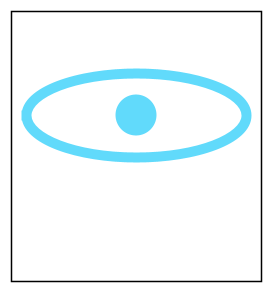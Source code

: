 {
  "sha1": "cr55qw9fiblm2rivg3ye34jutxx93i8",
  "insertion": {
    "when": "2024-06-01T09:03:01.947Z",
    "url": "https://github.com/plantuml/plantuml/discussions/1066#discussioncomment-4237702",
    "user": "plantuml@gmail.com"
  }
}
@startuml
sprite react <svg viewBox="0 0 230 230">
<circle cx="115" cy="102" r="20.5" fill="#61dafb"/>
<ellipse rx="110" ry="42"  cx="115" cy="102" stroke="#61dafb" stroke-width="10" fill="none"/>
</svg>

rectangle <$react{scale=1}>
@enduml
